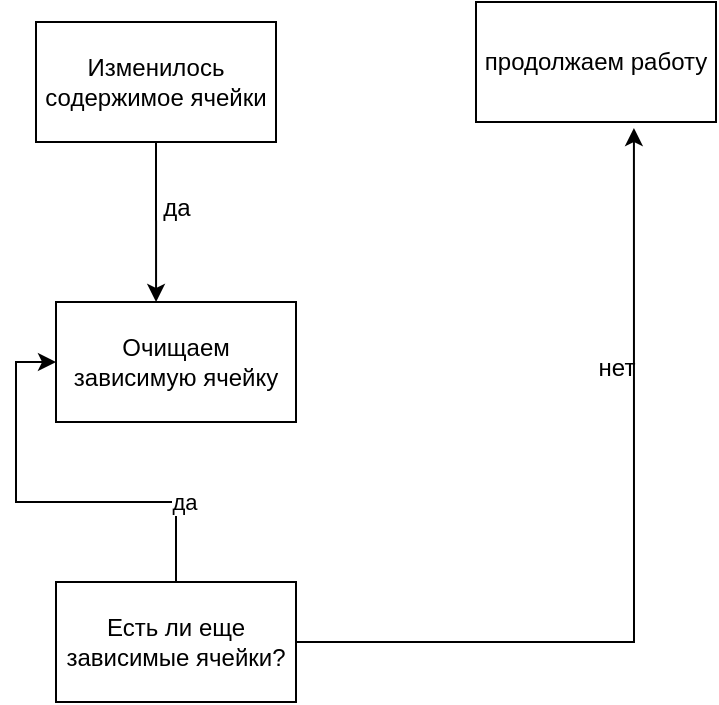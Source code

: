 <mxfile version="21.5.2" type="device">
  <diagram name="Страница 1" id="jpkq7y4-PGBRzC_0zSIr">
    <mxGraphModel dx="1386" dy="767" grid="1" gridSize="10" guides="1" tooltips="1" connect="1" arrows="1" fold="1" page="1" pageScale="1" pageWidth="827" pageHeight="1169" math="0" shadow="0">
      <root>
        <mxCell id="0" />
        <mxCell id="1" parent="0" />
        <mxCell id="mAXIBb8lZ9mhZBGV6BJS-12" value="продолжаем работу&lt;br&gt;" style="rounded=0;whiteSpace=wrap;html=1;" vertex="1" parent="1">
          <mxGeometry x="270" y="20" width="120" height="60" as="geometry" />
        </mxCell>
        <mxCell id="mAXIBb8lZ9mhZBGV6BJS-16" style="edgeStyle=orthogonalEdgeStyle;rounded=0;orthogonalLoop=1;jettySize=auto;html=1;entryX=0;entryY=0.5;entryDx=0;entryDy=0;" edge="1" parent="1" source="mAXIBb8lZ9mhZBGV6BJS-13" target="mAXIBb8lZ9mhZBGV6BJS-14">
          <mxGeometry relative="1" as="geometry" />
        </mxCell>
        <mxCell id="mAXIBb8lZ9mhZBGV6BJS-20" value="да" style="edgeLabel;html=1;align=center;verticalAlign=middle;resizable=0;points=[];" vertex="1" connectable="0" parent="mAXIBb8lZ9mhZBGV6BJS-16">
          <mxGeometry x="-0.619" y="-4" relative="1" as="geometry">
            <mxPoint x="4" y="4" as="offset" />
          </mxGeometry>
        </mxCell>
        <mxCell id="mAXIBb8lZ9mhZBGV6BJS-18" style="edgeStyle=orthogonalEdgeStyle;rounded=0;orthogonalLoop=1;jettySize=auto;html=1;exitX=1;exitY=0.5;exitDx=0;exitDy=0;entryX=0.658;entryY=1.05;entryDx=0;entryDy=0;entryPerimeter=0;" edge="1" parent="1" source="mAXIBb8lZ9mhZBGV6BJS-13" target="mAXIBb8lZ9mhZBGV6BJS-12">
          <mxGeometry relative="1" as="geometry" />
        </mxCell>
        <mxCell id="mAXIBb8lZ9mhZBGV6BJS-13" value="Есть ли еще зависимые ячейки?" style="rounded=0;whiteSpace=wrap;html=1;" vertex="1" parent="1">
          <mxGeometry x="60" y="310" width="120" height="60" as="geometry" />
        </mxCell>
        <mxCell id="mAXIBb8lZ9mhZBGV6BJS-14" value="Очищаем зависимую ячейку" style="rounded=0;whiteSpace=wrap;html=1;" vertex="1" parent="1">
          <mxGeometry x="60" y="170" width="120" height="60" as="geometry" />
        </mxCell>
        <mxCell id="mAXIBb8lZ9mhZBGV6BJS-17" style="edgeStyle=orthogonalEdgeStyle;rounded=0;orthogonalLoop=1;jettySize=auto;html=1;exitX=0.5;exitY=1;exitDx=0;exitDy=0;entryX=0.417;entryY=0;entryDx=0;entryDy=0;entryPerimeter=0;" edge="1" parent="1" source="mAXIBb8lZ9mhZBGV6BJS-15" target="mAXIBb8lZ9mhZBGV6BJS-14">
          <mxGeometry relative="1" as="geometry">
            <mxPoint x="110" y="160" as="targetPoint" />
          </mxGeometry>
        </mxCell>
        <mxCell id="mAXIBb8lZ9mhZBGV6BJS-15" value="Изменилось содержимое ячейки" style="rounded=0;whiteSpace=wrap;html=1;" vertex="1" parent="1">
          <mxGeometry x="50" y="30" width="120" height="60" as="geometry" />
        </mxCell>
        <mxCell id="mAXIBb8lZ9mhZBGV6BJS-19" value="нет&lt;br&gt;" style="text;html=1;align=center;verticalAlign=middle;resizable=0;points=[];autosize=1;strokeColor=none;fillColor=none;" vertex="1" parent="1">
          <mxGeometry x="320" y="188" width="40" height="30" as="geometry" />
        </mxCell>
        <mxCell id="mAXIBb8lZ9mhZBGV6BJS-21" value="да&lt;br&gt;" style="text;html=1;align=center;verticalAlign=middle;resizable=0;points=[];autosize=1;strokeColor=none;fillColor=none;" vertex="1" parent="1">
          <mxGeometry x="100" y="108" width="40" height="30" as="geometry" />
        </mxCell>
      </root>
    </mxGraphModel>
  </diagram>
</mxfile>
